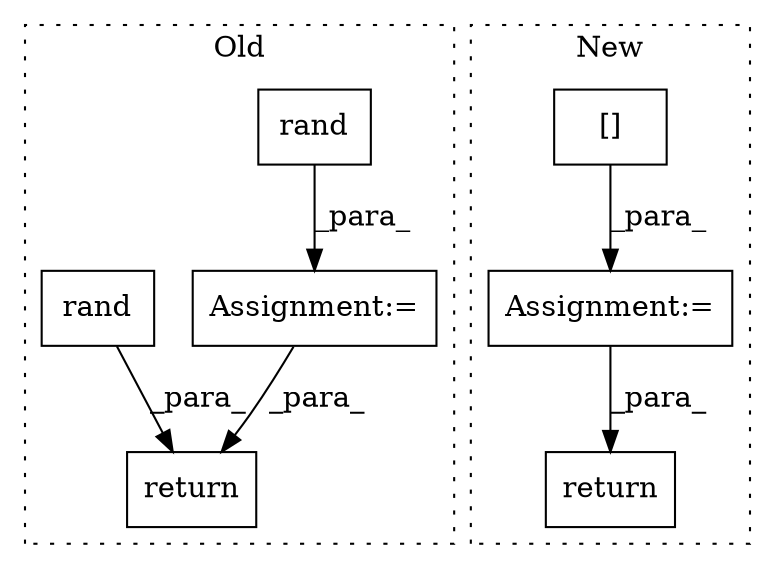 digraph G {
subgraph cluster0 {
1 [label="rand" a="32" s="672,686" l="5,1" shape="box"];
3 [label="Assignment:=" a="7" s="665" l="1" shape="box"];
4 [label="return" a="41" s="693" l="7" shape="box"];
6 [label="rand" a="32" s="639,653" l="5,1" shape="box"];
label = "Old";
style="dotted";
}
subgraph cluster1 {
2 [label="return" a="41" s="1065" l="12" shape="box"];
5 [label="Assignment:=" a="7" s="973" l="1" shape="box"];
7 [label="[]" a="2" s="974,985" l="7,1" shape="box"];
label = "New";
style="dotted";
}
1 -> 3 [label="_para_"];
3 -> 4 [label="_para_"];
5 -> 2 [label="_para_"];
6 -> 4 [label="_para_"];
7 -> 5 [label="_para_"];
}